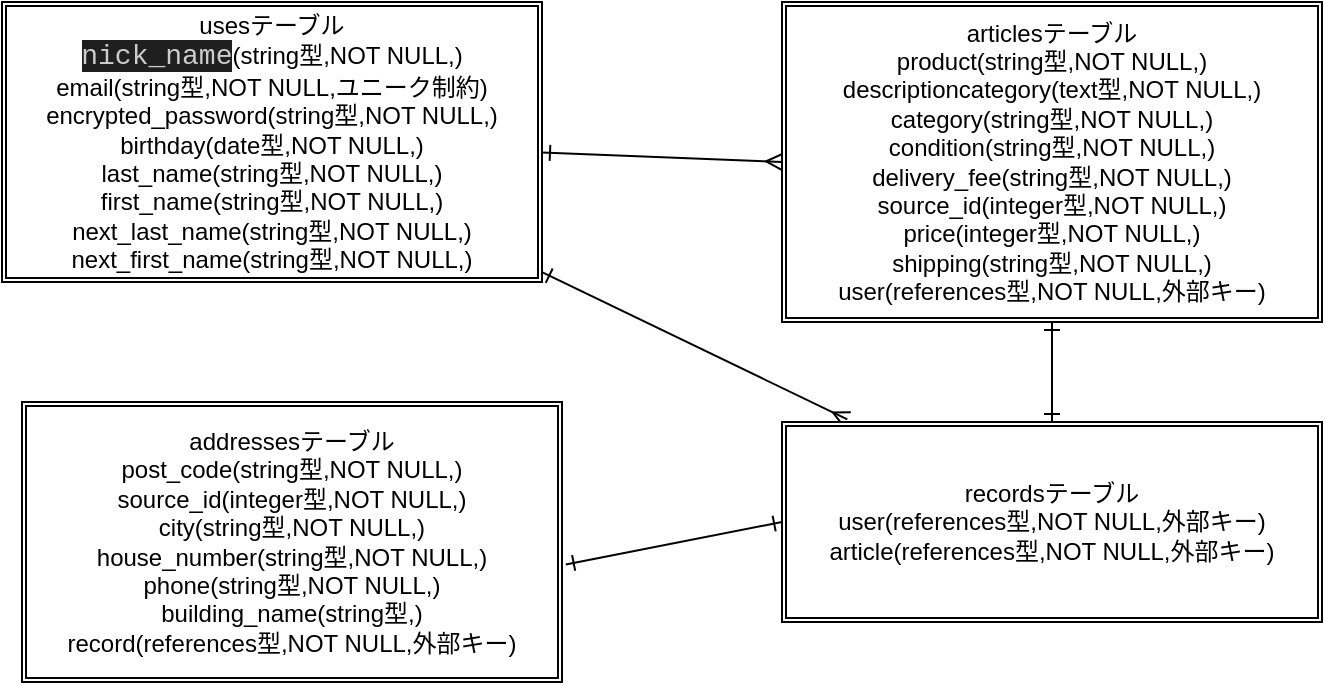 <mxfile>
    <diagram id="EuzwQMMRJdKrbjMWgVMS" name="ページ1">
        <mxGraphModel dx="746" dy="499" grid="1" gridSize="10" guides="1" tooltips="1" connect="1" arrows="1" fold="1" page="1" pageScale="1" pageWidth="827" pageHeight="1169" math="0" shadow="0">
            <root>
                <mxCell id="0"/>
                <mxCell id="1" parent="0"/>
                <mxCell id="44" style="edgeStyle=none;html=1;entryX=0.5;entryY=1;entryDx=0;entryDy=0;exitX=0.5;exitY=1;exitDx=0;exitDy=0;" edge="1" parent="1" source="43" target="43">
                    <mxGeometry relative="1" as="geometry">
                        <mxPoint x="100" y="180" as="targetPoint"/>
                    </mxGeometry>
                </mxCell>
                <mxCell id="66" style="edgeStyle=none;html=1;entryX=0;entryY=0.5;entryDx=0;entryDy=0;endArrow=ERmany;endFill=0;startArrow=ERone;startFill=0;" edge="1" parent="1" source="43" target="45">
                    <mxGeometry relative="1" as="geometry">
                        <Array as="points"/>
                    </mxGeometry>
                </mxCell>
                <mxCell id="73" style="edgeStyle=none;html=1;entryX=0.121;entryY=-0.013;entryDx=0;entryDy=0;entryPerimeter=0;endArrow=ERmany;endFill=0;startArrow=ERone;startFill=0;" edge="1" parent="1" source="43" target="46">
                    <mxGeometry relative="1" as="geometry"/>
                </mxCell>
                <mxCell id="43" value="usesテーブル&lt;br&gt;&lt;font face=&quot;Consolas, Courier New, monospace&quot; color=&quot;#cccccc&quot;&gt;&lt;span style=&quot;font-size: 14px; background-color: rgb(31, 31, 31);&quot;&gt;nick_name&lt;/span&gt;&lt;/font&gt;(string型,NOT NULL,)&lt;br&gt;email(string型,NOT NULL,ユニーク制約)&lt;br&gt;encrypted_password(string型,NOT NULL,)&lt;br&gt;birthday(date型,NOT NULL,)&lt;br&gt;last_name(string型,NOT NULL,)&lt;br&gt;first_name(string型,NOT NULL,)&lt;br&gt;next_last_name(string型,NOT NULL,)&lt;br&gt;next_first_name(string型,NOT NULL,)" style="shape=ext;double=1;rounded=0;whiteSpace=wrap;html=1;" vertex="1" parent="1">
                    <mxGeometry x="40" y="40" width="270" height="140" as="geometry"/>
                </mxCell>
                <mxCell id="45" value="articlesテーブル&lt;br&gt;product(string型,NOT NULL,)&lt;br&gt;descriptioncategory(text型,NOT NULL,)&lt;br&gt;category(string型,NOT NULL,)&lt;br&gt;condition(string型,NOT NULL,)&lt;br&gt;delivery_fee(string型,NOT NULL,)&lt;br&gt;source_id(integer型,NOT NULL,)&lt;br&gt;price(integer型,NOT NULL,)&lt;br&gt;shipping(string型,NOT NULL,)&lt;br&gt;user(references型,NOT NULL,外部キー)" style="shape=ext;double=1;rounded=0;whiteSpace=wrap;html=1;" vertex="1" parent="1">
                    <mxGeometry x="430" y="40" width="270" height="160" as="geometry"/>
                </mxCell>
                <mxCell id="46" value="recordsテーブル&lt;br&gt;user(references型,NOT NULL,外部キー)&lt;br&gt;article(references型,NOT NULL,外部キー)" style="shape=ext;double=1;rounded=0;whiteSpace=wrap;html=1;" vertex="1" parent="1">
                    <mxGeometry x="430" y="250" width="270" height="100" as="geometry"/>
                </mxCell>
                <mxCell id="47" value="addressesテーブル&lt;br&gt;post_code(string型,NOT NULL,)&lt;br&gt;source_id(integer型,NOT NULL,)&lt;br&gt;city(string型,NOT NULL,)&lt;br&gt;house_number(string型,NOT NULL,)&lt;br&gt;phone(string型,NOT NULL,)&lt;br&gt;&lt;span style=&quot;background-color: initial; text-align: left;&quot;&gt;building_name(string型,)&lt;br&gt;record(references型,NOT NULL,外部キー)&lt;br&gt;&lt;/span&gt;" style="shape=ext;double=1;rounded=0;whiteSpace=wrap;html=1;" vertex="1" parent="1">
                    <mxGeometry x="50" y="240" width="270" height="140" as="geometry"/>
                </mxCell>
                <mxCell id="67" value="" style="endArrow=ERone;html=1;exitX=1.007;exitY=0.58;exitDx=0;exitDy=0;exitPerimeter=0;entryX=0;entryY=0.5;entryDx=0;entryDy=0;endFill=0;startArrow=ERone;startFill=0;" edge="1" parent="1" source="47" target="46">
                    <mxGeometry width="50" height="50" relative="1" as="geometry">
                        <mxPoint x="360" y="280" as="sourcePoint"/>
                        <mxPoint x="410" y="230" as="targetPoint"/>
                    </mxGeometry>
                </mxCell>
                <mxCell id="71" value="" style="endArrow=ERone;html=1;entryX=0.5;entryY=1;entryDx=0;entryDy=0;exitX=0.5;exitY=0;exitDx=0;exitDy=0;startArrow=ERone;startFill=0;endFill=0;" edge="1" parent="1" source="46" target="45">
                    <mxGeometry width="50" height="50" relative="1" as="geometry">
                        <mxPoint x="290" y="280" as="sourcePoint"/>
                        <mxPoint x="340" y="230" as="targetPoint"/>
                    </mxGeometry>
                </mxCell>
            </root>
        </mxGraphModel>
    </diagram>
</mxfile>
